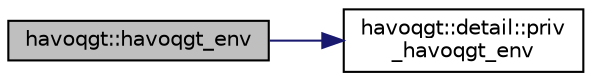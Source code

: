 digraph "havoqgt::havoqgt_env"
{
  edge [fontname="Helvetica",fontsize="10",labelfontname="Helvetica",labelfontsize="10"];
  node [fontname="Helvetica",fontsize="10",shape=record];
  rankdir="LR";
  Node1 [label="havoqgt::havoqgt_env",height=0.2,width=0.4,color="black", fillcolor="grey75", style="filled", fontcolor="black"];
  Node1 -> Node2 [color="midnightblue",fontsize="10",style="solid",fontname="Helvetica"];
  Node2 [label="havoqgt::detail::priv\l_havoqgt_env",height=0.2,width=0.4,color="black", fillcolor="white", style="filled",URL="$namespacehavoqgt_1_1detail.html#a3cd5562c4e10f83bafa40e89d3b7b2b0"];
}
